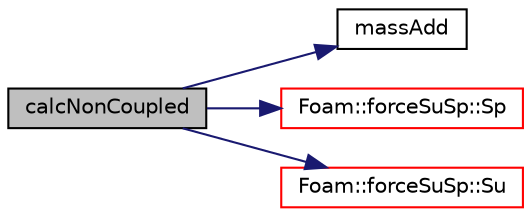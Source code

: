 digraph "calcNonCoupled"
{
  bgcolor="transparent";
  edge [fontname="Helvetica",fontsize="10",labelfontname="Helvetica",labelfontsize="10"];
  node [fontname="Helvetica",fontsize="10",shape=record];
  rankdir="LR";
  Node214 [label="calcNonCoupled",height=0.2,width=0.4,color="black", fillcolor="grey75", style="filled", fontcolor="black"];
  Node214 -> Node215 [color="midnightblue",fontsize="10",style="solid",fontname="Helvetica"];
  Node215 [label="massAdd",height=0.2,width=0.4,color="black",URL="$a25285.html#a56b65101649a08cf20345c1b8847819d",tooltip="Return the added mass. "];
  Node214 -> Node216 [color="midnightblue",fontsize="10",style="solid",fontname="Helvetica"];
  Node216 [label="Foam::forceSuSp::Sp",height=0.2,width=0.4,color="red",URL="$a25257.html#af9f2c4f09467811f2b703e287ca4dd0a",tooltip="Return const access to the implicit coefficient [kg/s]. "];
  Node214 -> Node218 [color="midnightblue",fontsize="10",style="solid",fontname="Helvetica"];
  Node218 [label="Foam::forceSuSp::Su",height=0.2,width=0.4,color="red",URL="$a25257.html#a30512abf4487873ce75c4e1f117ce34e",tooltip="Return const access to the explicit contribution [kg.m/s2]. "];
}
